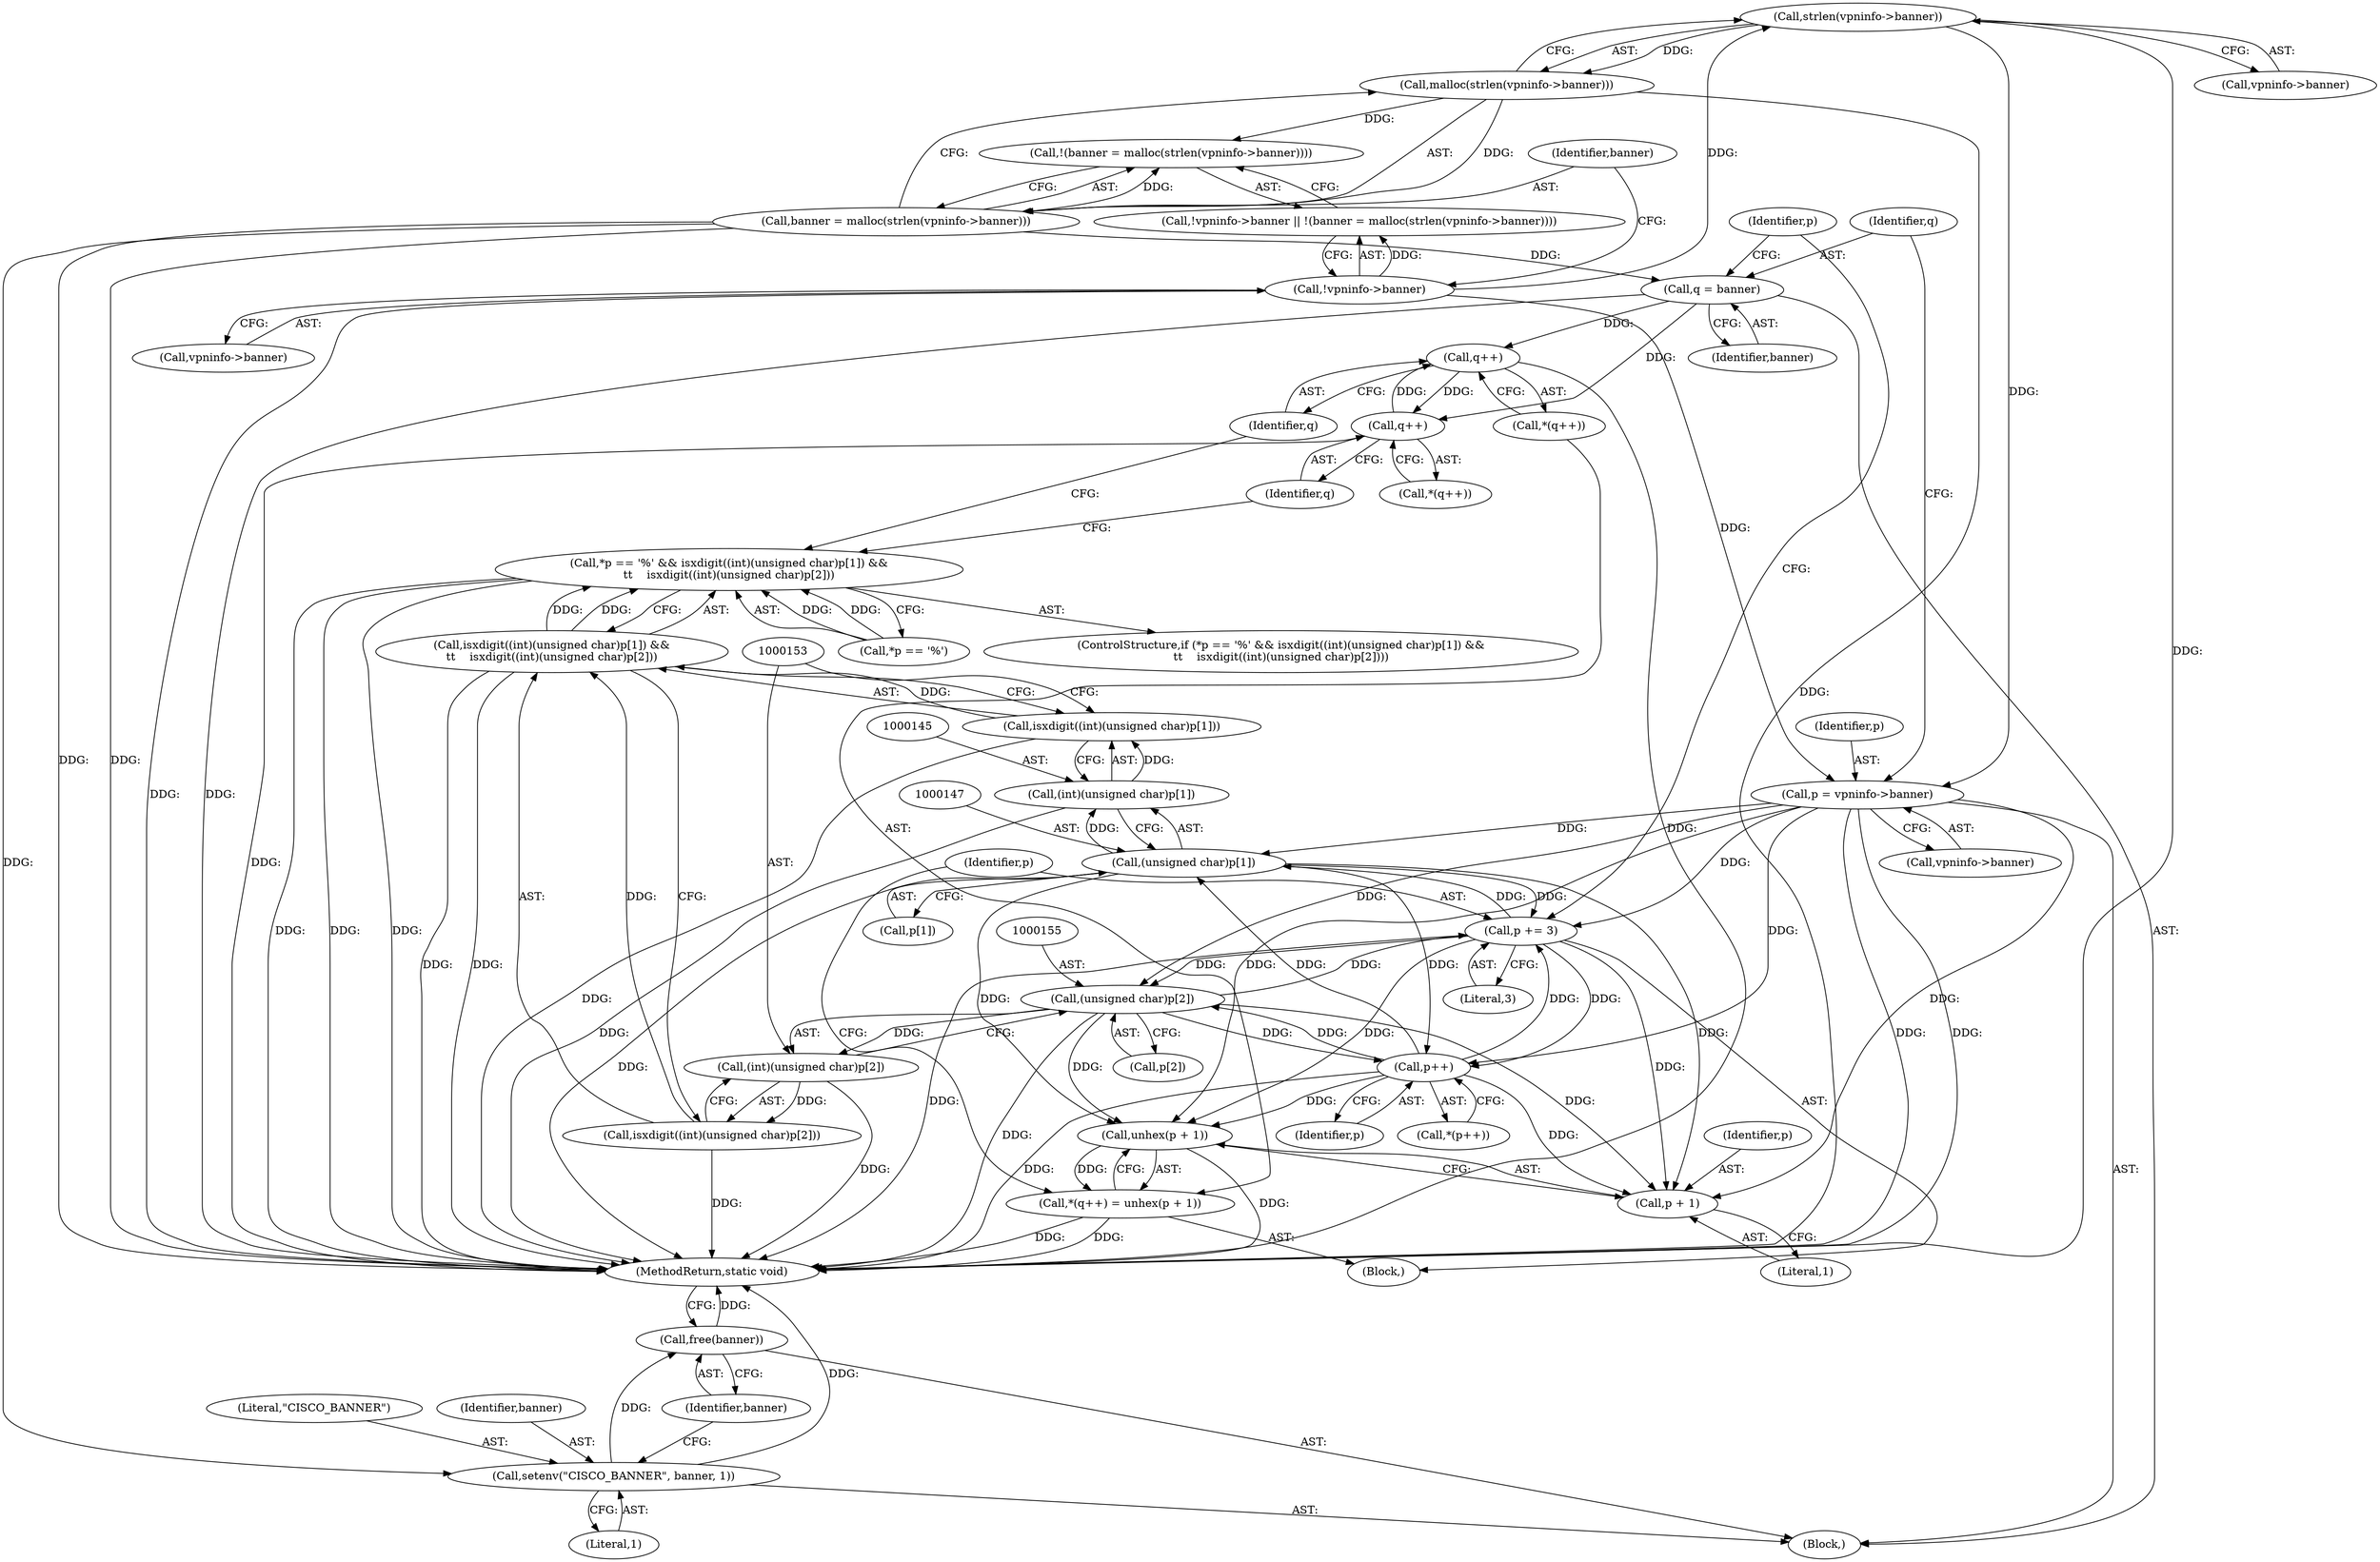 digraph "1_infradead_14cae65318d3ef1f7d449e463b72b6934e82f1c2@API" {
"1000116" [label="(Call,strlen(vpninfo->banner))"];
"1000108" [label="(Call,!vpninfo->banner)"];
"1000115" [label="(Call,malloc(strlen(vpninfo->banner)))"];
"1000112" [label="(Call,!(banner = malloc(strlen(vpninfo->banner))))"];
"1000113" [label="(Call,banner = malloc(strlen(vpninfo->banner)))"];
"1000129" [label="(Call,q = banner)"];
"1000162" [label="(Call,q++)"];
"1000174" [label="(Call,q++)"];
"1000183" [label="(Call,setenv(\"CISCO_BANNER\", banner, 1))"];
"1000187" [label="(Call,free(banner))"];
"1000124" [label="(Call,p = vpninfo->banner)"];
"1000146" [label="(Call,(unsigned char)p[1])"];
"1000144" [label="(Call,(int)(unsigned char)p[1])"];
"1000143" [label="(Call,isxdigit((int)(unsigned char)p[1]))"];
"1000142" [label="(Call,isxdigit((int)(unsigned char)p[1]) &&\n\t\t    isxdigit((int)(unsigned char)p[2]))"];
"1000137" [label="(Call,*p == '%' && isxdigit((int)(unsigned char)p[1]) &&\n\t\t    isxdigit((int)(unsigned char)p[2]))"];
"1000164" [label="(Call,unhex(p + 1))"];
"1000160" [label="(Call,*(q++) = unhex(p + 1))"];
"1000165" [label="(Call,p + 1)"];
"1000168" [label="(Call,p += 3)"];
"1000154" [label="(Call,(unsigned char)p[2])"];
"1000152" [label="(Call,(int)(unsigned char)p[2])"];
"1000151" [label="(Call,isxdigit((int)(unsigned char)p[2]))"];
"1000177" [label="(Call,p++)"];
"1000166" [label="(Identifier,p)"];
"1000188" [label="(Identifier,banner)"];
"1000175" [label="(Identifier,q)"];
"1000126" [label="(Call,vpninfo->banner)"];
"1000151" [label="(Call,isxdigit((int)(unsigned char)p[2]))"];
"1000186" [label="(Literal,1)"];
"1000177" [label="(Call,p++)"];
"1000130" [label="(Identifier,q)"];
"1000143" [label="(Call,isxdigit((int)(unsigned char)p[1]))"];
"1000137" [label="(Call,*p == '%' && isxdigit((int)(unsigned char)p[1]) &&\n\t\t    isxdigit((int)(unsigned char)p[2]))"];
"1000167" [label="(Literal,1)"];
"1000117" [label="(Call,vpninfo->banner)"];
"1000109" [label="(Call,vpninfo->banner)"];
"1000165" [label="(Call,p + 1)"];
"1000189" [label="(MethodReturn,static void)"];
"1000113" [label="(Call,banner = malloc(strlen(vpninfo->banner)))"];
"1000184" [label="(Literal,\"CISCO_BANNER\")"];
"1000161" [label="(Call,*(q++))"];
"1000142" [label="(Call,isxdigit((int)(unsigned char)p[1]) &&\n\t\t    isxdigit((int)(unsigned char)p[2]))"];
"1000164" [label="(Call,unhex(p + 1))"];
"1000156" [label="(Call,p[2])"];
"1000136" [label="(ControlStructure,if (*p == '%' && isxdigit((int)(unsigned char)p[1]) &&\n\t\t    isxdigit((int)(unsigned char)p[2])))"];
"1000148" [label="(Call,p[1])"];
"1000108" [label="(Call,!vpninfo->banner)"];
"1000138" [label="(Call,*p == '%')"];
"1000160" [label="(Call,*(q++) = unhex(p + 1))"];
"1000169" [label="(Identifier,p)"];
"1000146" [label="(Call,(unsigned char)p[1])"];
"1000124" [label="(Call,p = vpninfo->banner)"];
"1000129" [label="(Call,q = banner)"];
"1000183" [label="(Call,setenv(\"CISCO_BANNER\", banner, 1))"];
"1000178" [label="(Identifier,p)"];
"1000131" [label="(Identifier,banner)"];
"1000107" [label="(Call,!vpninfo->banner || !(banner = malloc(strlen(vpninfo->banner))))"];
"1000159" [label="(Block,)"];
"1000187" [label="(Call,free(banner))"];
"1000162" [label="(Call,q++)"];
"1000125" [label="(Identifier,p)"];
"1000112" [label="(Call,!(banner = malloc(strlen(vpninfo->banner))))"];
"1000168" [label="(Call,p += 3)"];
"1000163" [label="(Identifier,q)"];
"1000102" [label="(Block,)"];
"1000116" [label="(Call,strlen(vpninfo->banner))"];
"1000115" [label="(Call,malloc(strlen(vpninfo->banner)))"];
"1000154" [label="(Call,(unsigned char)p[2])"];
"1000176" [label="(Call,*(p++))"];
"1000134" [label="(Identifier,p)"];
"1000114" [label="(Identifier,banner)"];
"1000174" [label="(Call,q++)"];
"1000170" [label="(Literal,3)"];
"1000152" [label="(Call,(int)(unsigned char)p[2])"];
"1000173" [label="(Call,*(q++))"];
"1000185" [label="(Identifier,banner)"];
"1000144" [label="(Call,(int)(unsigned char)p[1])"];
"1000116" -> "1000115"  [label="AST: "];
"1000116" -> "1000117"  [label="CFG: "];
"1000117" -> "1000116"  [label="AST: "];
"1000115" -> "1000116"  [label="CFG: "];
"1000116" -> "1000189"  [label="DDG: "];
"1000116" -> "1000115"  [label="DDG: "];
"1000108" -> "1000116"  [label="DDG: "];
"1000116" -> "1000124"  [label="DDG: "];
"1000108" -> "1000107"  [label="AST: "];
"1000108" -> "1000109"  [label="CFG: "];
"1000109" -> "1000108"  [label="AST: "];
"1000114" -> "1000108"  [label="CFG: "];
"1000107" -> "1000108"  [label="CFG: "];
"1000108" -> "1000189"  [label="DDG: "];
"1000108" -> "1000107"  [label="DDG: "];
"1000108" -> "1000124"  [label="DDG: "];
"1000115" -> "1000113"  [label="AST: "];
"1000113" -> "1000115"  [label="CFG: "];
"1000115" -> "1000189"  [label="DDG: "];
"1000115" -> "1000112"  [label="DDG: "];
"1000115" -> "1000113"  [label="DDG: "];
"1000112" -> "1000107"  [label="AST: "];
"1000112" -> "1000113"  [label="CFG: "];
"1000113" -> "1000112"  [label="AST: "];
"1000107" -> "1000112"  [label="CFG: "];
"1000113" -> "1000112"  [label="DDG: "];
"1000114" -> "1000113"  [label="AST: "];
"1000113" -> "1000189"  [label="DDG: "];
"1000113" -> "1000189"  [label="DDG: "];
"1000113" -> "1000129"  [label="DDG: "];
"1000113" -> "1000183"  [label="DDG: "];
"1000129" -> "1000102"  [label="AST: "];
"1000129" -> "1000131"  [label="CFG: "];
"1000130" -> "1000129"  [label="AST: "];
"1000131" -> "1000129"  [label="AST: "];
"1000134" -> "1000129"  [label="CFG: "];
"1000129" -> "1000189"  [label="DDG: "];
"1000129" -> "1000162"  [label="DDG: "];
"1000129" -> "1000174"  [label="DDG: "];
"1000162" -> "1000161"  [label="AST: "];
"1000162" -> "1000163"  [label="CFG: "];
"1000163" -> "1000162"  [label="AST: "];
"1000161" -> "1000162"  [label="CFG: "];
"1000162" -> "1000189"  [label="DDG: "];
"1000174" -> "1000162"  [label="DDG: "];
"1000162" -> "1000174"  [label="DDG: "];
"1000174" -> "1000173"  [label="AST: "];
"1000174" -> "1000175"  [label="CFG: "];
"1000175" -> "1000174"  [label="AST: "];
"1000173" -> "1000174"  [label="CFG: "];
"1000174" -> "1000189"  [label="DDG: "];
"1000183" -> "1000102"  [label="AST: "];
"1000183" -> "1000186"  [label="CFG: "];
"1000184" -> "1000183"  [label="AST: "];
"1000185" -> "1000183"  [label="AST: "];
"1000186" -> "1000183"  [label="AST: "];
"1000188" -> "1000183"  [label="CFG: "];
"1000183" -> "1000189"  [label="DDG: "];
"1000183" -> "1000187"  [label="DDG: "];
"1000187" -> "1000102"  [label="AST: "];
"1000187" -> "1000188"  [label="CFG: "];
"1000188" -> "1000187"  [label="AST: "];
"1000189" -> "1000187"  [label="CFG: "];
"1000187" -> "1000189"  [label="DDG: "];
"1000124" -> "1000102"  [label="AST: "];
"1000124" -> "1000126"  [label="CFG: "];
"1000125" -> "1000124"  [label="AST: "];
"1000126" -> "1000124"  [label="AST: "];
"1000130" -> "1000124"  [label="CFG: "];
"1000124" -> "1000189"  [label="DDG: "];
"1000124" -> "1000189"  [label="DDG: "];
"1000124" -> "1000146"  [label="DDG: "];
"1000124" -> "1000154"  [label="DDG: "];
"1000124" -> "1000164"  [label="DDG: "];
"1000124" -> "1000165"  [label="DDG: "];
"1000124" -> "1000168"  [label="DDG: "];
"1000124" -> "1000177"  [label="DDG: "];
"1000146" -> "1000144"  [label="AST: "];
"1000146" -> "1000148"  [label="CFG: "];
"1000147" -> "1000146"  [label="AST: "];
"1000148" -> "1000146"  [label="AST: "];
"1000144" -> "1000146"  [label="CFG: "];
"1000146" -> "1000189"  [label="DDG: "];
"1000146" -> "1000144"  [label="DDG: "];
"1000177" -> "1000146"  [label="DDG: "];
"1000168" -> "1000146"  [label="DDG: "];
"1000146" -> "1000164"  [label="DDG: "];
"1000146" -> "1000165"  [label="DDG: "];
"1000146" -> "1000168"  [label="DDG: "];
"1000146" -> "1000177"  [label="DDG: "];
"1000144" -> "1000143"  [label="AST: "];
"1000145" -> "1000144"  [label="AST: "];
"1000143" -> "1000144"  [label="CFG: "];
"1000144" -> "1000189"  [label="DDG: "];
"1000144" -> "1000143"  [label="DDG: "];
"1000143" -> "1000142"  [label="AST: "];
"1000153" -> "1000143"  [label="CFG: "];
"1000142" -> "1000143"  [label="CFG: "];
"1000143" -> "1000189"  [label="DDG: "];
"1000143" -> "1000142"  [label="DDG: "];
"1000142" -> "1000137"  [label="AST: "];
"1000142" -> "1000151"  [label="CFG: "];
"1000151" -> "1000142"  [label="AST: "];
"1000137" -> "1000142"  [label="CFG: "];
"1000142" -> "1000189"  [label="DDG: "];
"1000142" -> "1000189"  [label="DDG: "];
"1000142" -> "1000137"  [label="DDG: "];
"1000142" -> "1000137"  [label="DDG: "];
"1000151" -> "1000142"  [label="DDG: "];
"1000137" -> "1000136"  [label="AST: "];
"1000137" -> "1000138"  [label="CFG: "];
"1000138" -> "1000137"  [label="AST: "];
"1000163" -> "1000137"  [label="CFG: "];
"1000175" -> "1000137"  [label="CFG: "];
"1000137" -> "1000189"  [label="DDG: "];
"1000137" -> "1000189"  [label="DDG: "];
"1000137" -> "1000189"  [label="DDG: "];
"1000138" -> "1000137"  [label="DDG: "];
"1000138" -> "1000137"  [label="DDG: "];
"1000164" -> "1000160"  [label="AST: "];
"1000164" -> "1000165"  [label="CFG: "];
"1000165" -> "1000164"  [label="AST: "];
"1000160" -> "1000164"  [label="CFG: "];
"1000164" -> "1000189"  [label="DDG: "];
"1000164" -> "1000160"  [label="DDG: "];
"1000177" -> "1000164"  [label="DDG: "];
"1000168" -> "1000164"  [label="DDG: "];
"1000154" -> "1000164"  [label="DDG: "];
"1000160" -> "1000159"  [label="AST: "];
"1000161" -> "1000160"  [label="AST: "];
"1000169" -> "1000160"  [label="CFG: "];
"1000160" -> "1000189"  [label="DDG: "];
"1000160" -> "1000189"  [label="DDG: "];
"1000165" -> "1000167"  [label="CFG: "];
"1000166" -> "1000165"  [label="AST: "];
"1000167" -> "1000165"  [label="AST: "];
"1000177" -> "1000165"  [label="DDG: "];
"1000168" -> "1000165"  [label="DDG: "];
"1000154" -> "1000165"  [label="DDG: "];
"1000168" -> "1000159"  [label="AST: "];
"1000168" -> "1000170"  [label="CFG: "];
"1000169" -> "1000168"  [label="AST: "];
"1000170" -> "1000168"  [label="AST: "];
"1000134" -> "1000168"  [label="CFG: "];
"1000168" -> "1000189"  [label="DDG: "];
"1000168" -> "1000154"  [label="DDG: "];
"1000154" -> "1000168"  [label="DDG: "];
"1000177" -> "1000168"  [label="DDG: "];
"1000168" -> "1000177"  [label="DDG: "];
"1000154" -> "1000152"  [label="AST: "];
"1000154" -> "1000156"  [label="CFG: "];
"1000155" -> "1000154"  [label="AST: "];
"1000156" -> "1000154"  [label="AST: "];
"1000152" -> "1000154"  [label="CFG: "];
"1000154" -> "1000189"  [label="DDG: "];
"1000154" -> "1000152"  [label="DDG: "];
"1000177" -> "1000154"  [label="DDG: "];
"1000154" -> "1000177"  [label="DDG: "];
"1000152" -> "1000151"  [label="AST: "];
"1000153" -> "1000152"  [label="AST: "];
"1000151" -> "1000152"  [label="CFG: "];
"1000152" -> "1000189"  [label="DDG: "];
"1000152" -> "1000151"  [label="DDG: "];
"1000151" -> "1000189"  [label="DDG: "];
"1000177" -> "1000176"  [label="AST: "];
"1000177" -> "1000178"  [label="CFG: "];
"1000178" -> "1000177"  [label="AST: "];
"1000176" -> "1000177"  [label="CFG: "];
"1000177" -> "1000189"  [label="DDG: "];
}
